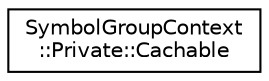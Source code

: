 digraph "Graphical Class Hierarchy"
{
 // INTERACTIVE_SVG=YES
 // LATEX_PDF_SIZE
  edge [fontname="Helvetica",fontsize="10",labelfontname="Helvetica",labelfontsize="10"];
  node [fontname="Helvetica",fontsize="10",shape=record];
  rankdir="LR";
  Node0 [label="SymbolGroupContext\l::Private::Cachable",height=0.2,width=0.4,color="black", fillcolor="white", style="filled",URL="$dd/d97/struct_symbol_group_context_1_1_private_1_1_cachable.html",tooltip=" "];
}
